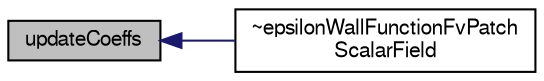 digraph "updateCoeffs"
{
  bgcolor="transparent";
  edge [fontname="FreeSans",fontsize="10",labelfontname="FreeSans",labelfontsize="10"];
  node [fontname="FreeSans",fontsize="10",shape=record];
  rankdir="LR";
  Node2172 [label="updateCoeffs",height=0.2,width=0.4,color="black", fillcolor="grey75", style="filled", fontcolor="black"];
  Node2172 -> Node2173 [dir="back",color="midnightblue",fontsize="10",style="solid",fontname="FreeSans"];
  Node2173 [label="~epsilonWallFunctionFvPatch\lScalarField",height=0.2,width=0.4,color="black",URL="$a30682.html#a98881bea9b62755b180a80471c61424e",tooltip="Destructor. "];
}
